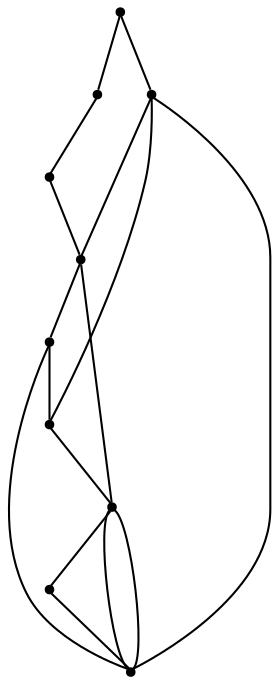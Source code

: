 graph {
  node [shape=point,comment="{\"directed\":false,\"doi\":\"10.1007/978-3-540-24595-7_34\",\"figure\":\"7\"}"]

  v0 [pos="512.403656431686,2061.277872721354"]
  v1 [pos="1243.2052143895348,2062.8060086568194"]
  v2 [pos="1420.4589752906975,1772.5300216674805"]
  v3 [pos="1391.4265261627907,1706.7112668355305"]
  v4 [pos="590.3358716388082,2029.815362294515"]
  v5 [pos="582.6958848110465,1747.173760732015"]
  v6 [pos="512.403656431686,1708.239402770996"]
  v7 [pos="391.68847996911336,1823.565362294515"]
  v8 [pos="416.13573196765986,1757.8716659545898"]
  v9 [pos="391.68847996911336,1913.7059911092124"]

  v6 -- v3 [id="-3",pos="512.403656431686,1708.239402770996 1391.4265261627907,1706.7112668355305 1391.4265261627907,1706.7112668355305 1391.4265261627907,1706.7112668355305"]
  v1 -- v0 [id="-5",pos="1243.2052143895348,2062.8060086568194 512.403656431686,2061.277872721354 512.403656431686,2061.277872721354 512.403656431686,2061.277872721354"]
  v6 -- v5 [id="-7",pos="512.403656431686,1708.239402770996 582.6958848110465,1747.173760732015 582.6958848110465,1747.173760732015 582.6958848110465,1747.173760732015"]
  v9 -- v7 [id="-12",pos="391.68847996911336,1913.7059911092124 391.68847996911336,1823.565362294515 391.68847996911336,1823.565362294515 391.68847996911336,1823.565362294515"]
  v5 -- v1 [id="-16",pos="582.6958848110465,1747.173760732015 1243.2052143895348,2062.8060086568194 1243.2052143895348,2062.8060086568194 1243.2052143895348,2062.8060086568194"]
  v7 -- v8 [id="-19",pos="391.68847996911336,1823.565362294515 416.13573196765986,1757.8716659545898 416.13573196765986,1757.8716659545898 416.13573196765986,1757.8716659545898"]
  v0 -- v4 [id="-21",pos="512.403656431686,2061.277872721354 590.3358716388082,2029.815362294515 590.3358716388082,2029.815362294515 590.3358716388082,2029.815362294515"]
  v4 -- v3 [id="-22",pos="590.3358716388082,2029.815362294515 1391.4265261627907,1706.7112668355305 1391.4265261627907,1706.7112668355305 1391.4265261627907,1706.7112668355305"]
  v8 -- v6 [id="-27",pos="416.13573196765986,1757.8716659545898 512.403656431686,1708.239402770996 512.403656431686,1708.239402770996 512.403656431686,1708.239402770996"]
  v9 -- v0 [id="-28",pos="391.68847996911336,1913.7059911092124 419.19463117732556,1997.7309608459473 419.19463117732556,1997.7309608459473 419.19463117732556,1997.7309608459473 512.403656431686,2061.277872721354 512.403656431686,2061.277872721354 512.403656431686,2061.277872721354"]
  v2 -- v1 [id="-32",pos="1420.4589752906975,1772.5300216674805 1374.0472202034885,1886.5559323628743 1374.0472202034885,1886.5559323628743 1374.0472202034885,1886.5559323628743 1314.1777616279069,1998.568541208903 1314.1777616279069,1998.568541208903 1314.1777616279069,1998.568541208903 1243.2052143895348,2062.8060086568194 1243.2052143895348,2062.8060086568194 1243.2052143895348,2062.8060086568194"]
  v0 -- v6 [id="-34",pos="512.403656431686,2061.277872721354 512.403656431686,1708.239402770996 512.403656431686,1708.239402770996 512.403656431686,1708.239402770996"]
  v3 -- v1 [id="-36",pos="1391.4265261627907,1706.7112668355305 1243.2052143895348,2062.8060086568194 1243.2052143895348,2062.8060086568194 1243.2052143895348,2062.8060086568194"]
  v5 -- v4 [id="-38",pos="582.6958848110465,1747.173760732015 631.5924872819768,1831.2059466044109 631.5924872819768,1831.2059466044109 631.5924872819768,1831.2059466044109 631.5924872819768,1933.5643196105957 631.5924872819768,1933.5643196105957 631.5924872819768,1933.5643196105957 590.3358716388082,2029.815362294515 590.3358716388082,2029.815362294515 590.3358716388082,2029.815362294515"]
  v1 -- v3 [id="-43",pos="1243.2052143895348,2062.8060086568194 1225.9196402616278,2003.4685198465984 1225.9196402616278,2003.4685198465984 1225.9196402616278,2003.4685198465984 1246.8318859011629,1916.7351468404133 1246.8318859011629,1916.7351468404133 1246.8318859011629,1916.7351468404133 1301.3337027616278,1795.306084950765 1301.3337027616278,1795.306084950765 1301.3337027616278,1795.306084950765 1345.1793422965115,1730.6477292378743 1345.1793422965115,1730.6477292378743 1345.1793422965115,1730.6477292378743 1391.4265261627907,1706.7112668355305 1391.4265261627907,1706.7112668355305 1391.4265261627907,1706.7112668355305"]
  v3 -- v2 [id="-44",pos="1391.4265261627907,1706.7112668355305 1420.4589752906975,1772.5300216674805 1420.4589752906975,1772.5300216674805 1420.4589752906975,1772.5300216674805"]
}